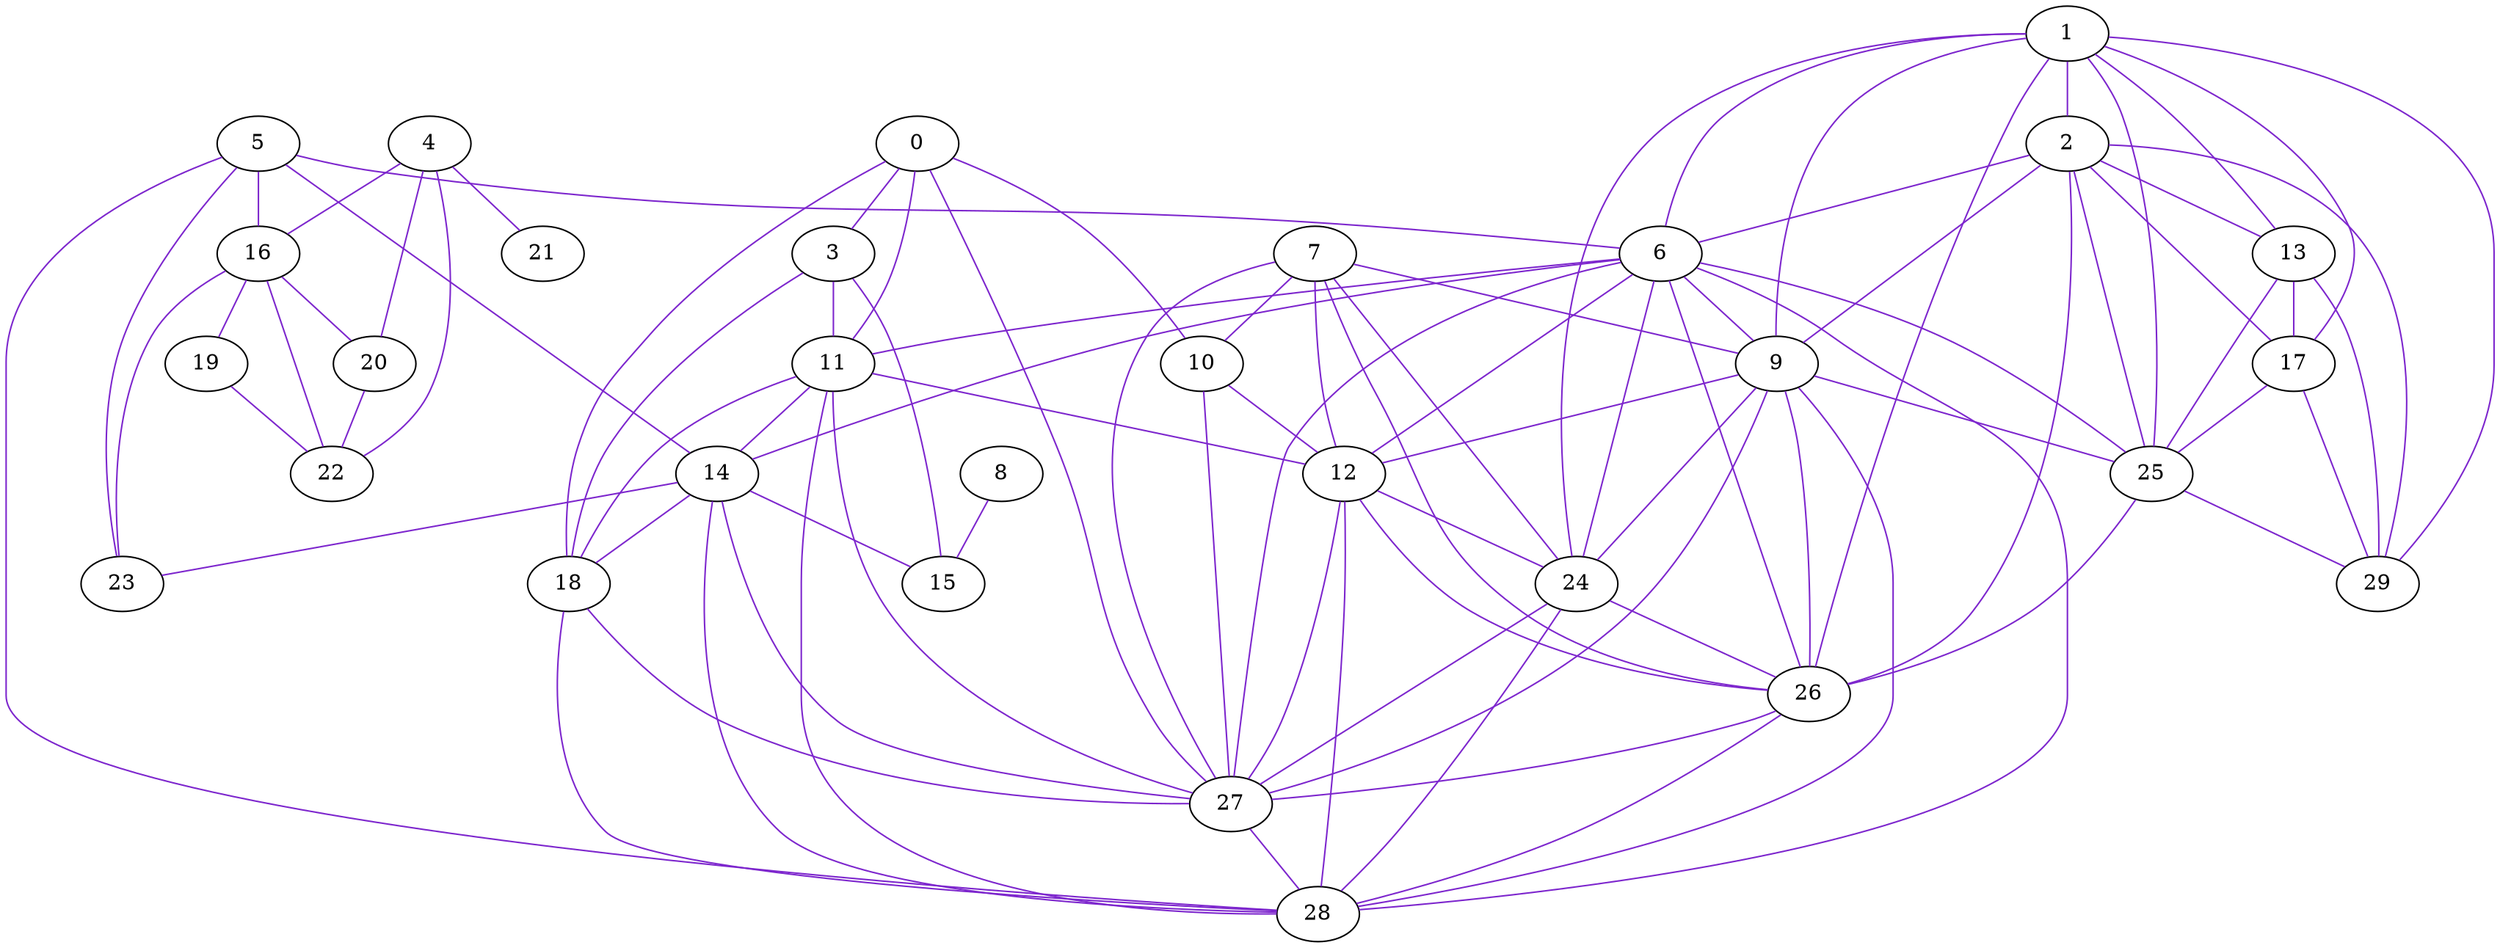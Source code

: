 digraph grafoGeografico_n_30_r_3 {
edge [dir=none, color=purple3]
0;
1;
2;
3;
4;
5;
6;
7;
8;
9;
10;
11;
12;
13;
14;
15;
16;
17;
18;
19;
20;
21;
22;
23;
24;
25;
26;
27;
28;
29;
0 -> 3;
0 -> 10;
0 -> 11;
0 -> 18;
0 -> 27;
1 -> 2;
1 -> 6;
1 -> 9;
1 -> 13;
1 -> 17;
1 -> 24;
1 -> 25;
1 -> 26;
1 -> 29;
2 -> 6;
2 -> 9;
2 -> 13;
2 -> 17;
2 -> 25;
2 -> 26;
2 -> 29;
3 -> 11;
3 -> 15;
3 -> 18;
4 -> 16;
4 -> 20;
4 -> 21;
4 -> 22;
5 -> 6;
5 -> 14;
5 -> 16;
5 -> 23;
5 -> 28;
6 -> 9;
6 -> 11;
6 -> 12;
6 -> 14;
6 -> 24;
6 -> 25;
6 -> 26;
6 -> 27;
6 -> 28;
7 -> 9;
7 -> 10;
7 -> 12;
7 -> 24;
7 -> 26;
7 -> 27;
8 -> 15;
9 -> 12;
9 -> 24;
9 -> 25;
9 -> 26;
9 -> 27;
9 -> 28;
10 -> 12;
10 -> 27;
11 -> 12;
11 -> 14;
11 -> 18;
11 -> 27;
11 -> 28;
12 -> 24;
12 -> 26;
12 -> 27;
12 -> 28;
13 -> 17;
13 -> 25;
13 -> 29;
14 -> 15;
14 -> 18;
14 -> 23;
14 -> 27;
14 -> 28;
16 -> 19;
16 -> 20;
16 -> 22;
16 -> 23;
17 -> 25;
17 -> 29;
18 -> 27;
18 -> 28;
19 -> 22;
20 -> 22;
24 -> 26;
24 -> 27;
24 -> 28;
25 -> 26;
25 -> 29;
26 -> 27;
26 -> 28;
27 -> 28;
}